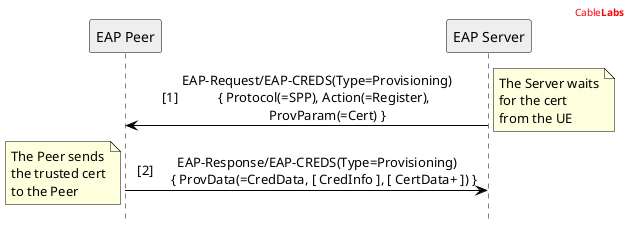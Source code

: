 
@startuml

'' header information
header
<font color="red">Cable<b>Labs</b></font>
endheader

'' Use this to hide the foot boxes
hide footbox

skinparam sequenceMessageAlign center
skinparam NoteBorderColor black
'' skinparam BackgroundColor #ddd

skinparam sequence {
	borderColor black
	ArrowColor black
	ActorBorderColor black
	ParticipantBorderColor black
	LifeLineBorderColor black
	LifeLineBackgroundColor white
}

'' Participants Declaration
Participant "EAP Peer" as P #eee
Participant "EAP Server" as S #eee

autonumber 1 "[##]"

S->P: EAP-Request/EAP-CREDS(Type=Provisioning)\n    { Protocol(=SPP), Action(=Register),\n      ProvParam(=Cert) }
note right: The Server waits\nfor the cert\nfrom the UE

P->S: EAP-Response/EAP-CREDS(Type=Provisioning)\n    { ProvData(=CredData, [ CredInfo ], [ CertData+ ]) }
note left: The Peer sends\nthe trusted cert\nto the Peer

'' S->P: EAP-Request/EAP-CREDS(Type=Provisioning)\n    { [ ProtoData(=Cert) ], [ CertData+ ] }
'' note right: Provides the\nchain of\ncerts up to\nthe root (included)

'' P->S: EAP-Response/EAP-CREDS(Type=Provisioning)\n    { [<< Empty Body >>] }
'' note right: Phase Two\nEnds


@enduml
